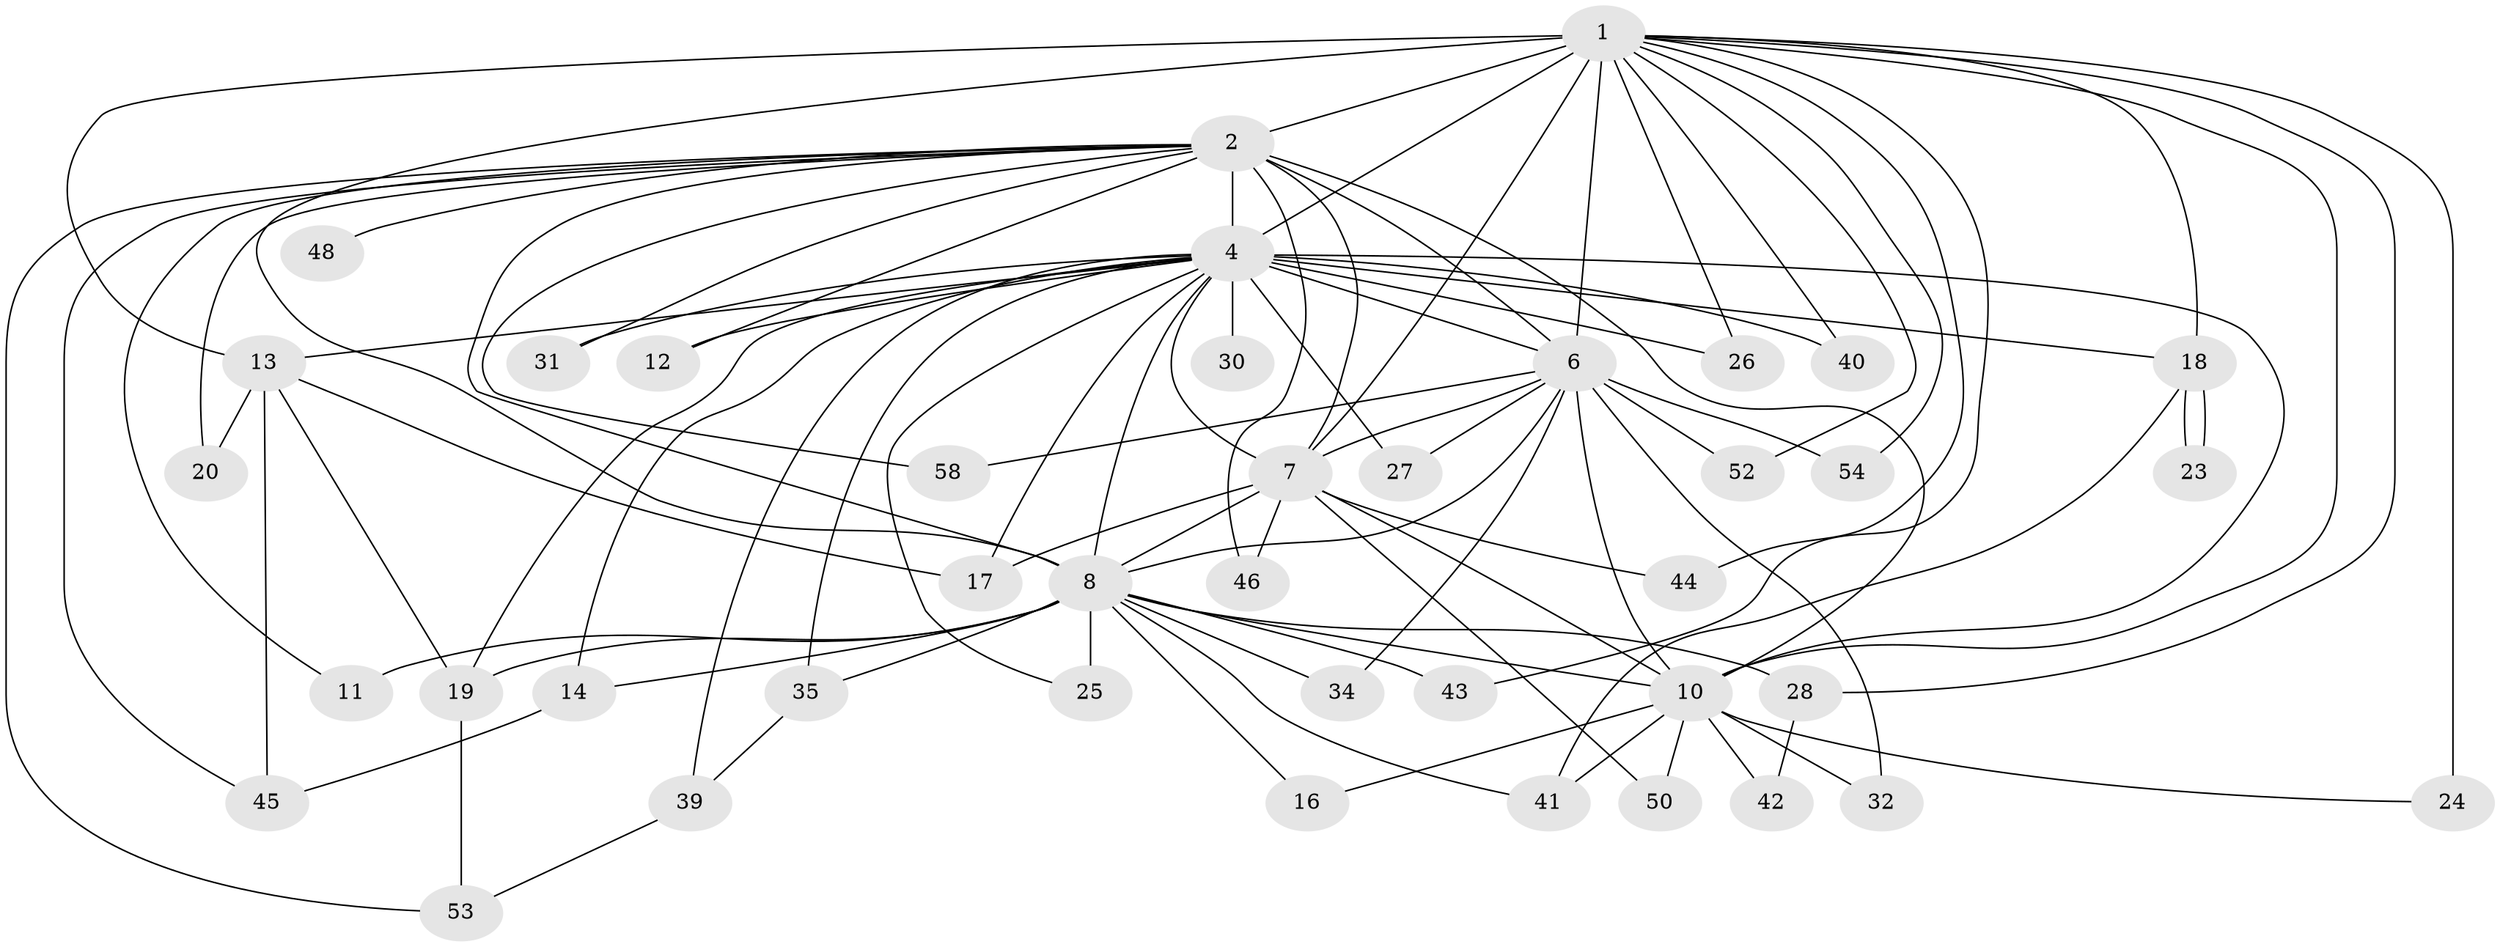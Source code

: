 // original degree distribution, {15: 0.06896551724137931, 13: 0.034482758620689655, 17: 0.017241379310344827, 20: 0.017241379310344827, 22: 0.017241379310344827, 16: 0.017241379310344827, 2: 0.5172413793103449, 6: 0.017241379310344827, 3: 0.2413793103448276, 5: 0.017241379310344827, 4: 0.034482758620689655}
// Generated by graph-tools (version 1.1) at 2025/10/02/27/25 16:10:58]
// undirected, 41 vertices, 92 edges
graph export_dot {
graph [start="1"]
  node [color=gray90,style=filled];
  1 [super="+3"];
  2 [super="+5"];
  4 [super="+9"];
  6 [super="+21"];
  7 [super="+22"];
  8 [super="+36"];
  10 [super="+37"];
  11;
  12;
  13 [super="+15"];
  14;
  16;
  17 [super="+38"];
  18 [super="+51"];
  19 [super="+47"];
  20 [super="+33"];
  23;
  24 [super="+29"];
  25 [super="+56"];
  26;
  27;
  28;
  30;
  31;
  32;
  34;
  35 [super="+55"];
  39 [super="+57"];
  40;
  41;
  42;
  43;
  44;
  45 [super="+49"];
  46;
  48;
  50;
  52;
  53;
  54;
  58;
  1 -- 2 [weight=4];
  1 -- 4 [weight=4];
  1 -- 6 [weight=2];
  1 -- 7 [weight=3];
  1 -- 8 [weight=2];
  1 -- 10 [weight=2];
  1 -- 18;
  1 -- 24 [weight=2];
  1 -- 40;
  1 -- 44;
  1 -- 43;
  1 -- 13;
  1 -- 52;
  1 -- 54;
  1 -- 26;
  1 -- 28;
  2 -- 4 [weight=4];
  2 -- 6 [weight=3];
  2 -- 7 [weight=2];
  2 -- 8 [weight=2];
  2 -- 10 [weight=2];
  2 -- 11;
  2 -- 12;
  2 -- 20 [weight=2];
  2 -- 45;
  2 -- 46;
  2 -- 48;
  2 -- 53;
  2 -- 58;
  2 -- 31;
  4 -- 6 [weight=2];
  4 -- 7 [weight=2];
  4 -- 8 [weight=3];
  4 -- 10 [weight=3];
  4 -- 12;
  4 -- 13 [weight=2];
  4 -- 17;
  4 -- 27;
  4 -- 30 [weight=2];
  4 -- 14;
  4 -- 18;
  4 -- 19;
  4 -- 25;
  4 -- 26;
  4 -- 31;
  4 -- 35;
  4 -- 39;
  4 -- 40;
  6 -- 7;
  6 -- 8;
  6 -- 10;
  6 -- 27;
  6 -- 34;
  6 -- 52;
  6 -- 54;
  6 -- 58;
  6 -- 32;
  7 -- 8;
  7 -- 10;
  7 -- 17;
  7 -- 44;
  7 -- 50;
  7 -- 46;
  8 -- 10;
  8 -- 11;
  8 -- 14;
  8 -- 16;
  8 -- 25 [weight=2];
  8 -- 28;
  8 -- 34;
  8 -- 35;
  8 -- 43;
  8 -- 19;
  8 -- 41;
  10 -- 16;
  10 -- 24;
  10 -- 32;
  10 -- 41;
  10 -- 42;
  10 -- 50;
  13 -- 19;
  13 -- 45;
  13 -- 20;
  13 -- 17;
  14 -- 45;
  18 -- 23;
  18 -- 23;
  18 -- 41;
  19 -- 53;
  28 -- 42;
  35 -- 39;
  39 -- 53;
}
